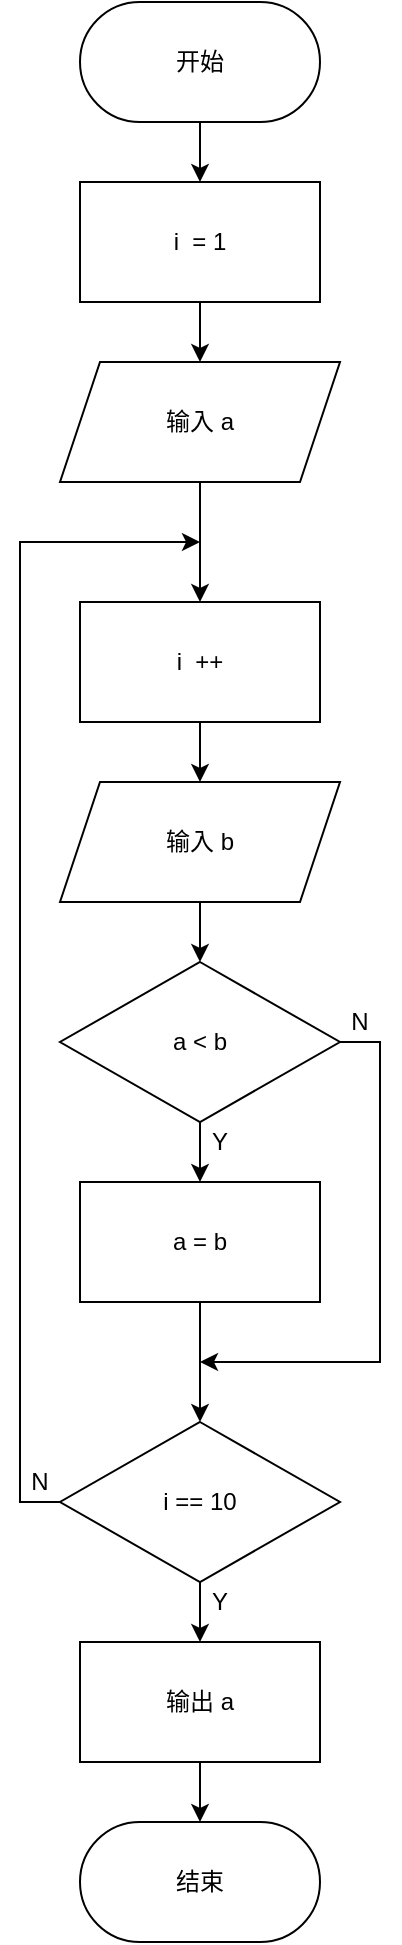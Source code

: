 <mxfile version="13.7.9" type="device"><diagram id="C5RBs43oDa-KdzZeNtuy" name="Page-1"><mxGraphModel dx="1038" dy="499" grid="1" gridSize="10" guides="1" tooltips="1" connect="1" arrows="1" fold="1" page="1" pageScale="1" pageWidth="827" pageHeight="1169" math="0" shadow="0"><root><mxCell id="WIyWlLk6GJQsqaUBKTNV-0"/><mxCell id="WIyWlLk6GJQsqaUBKTNV-1" parent="WIyWlLk6GJQsqaUBKTNV-0"/><mxCell id="evFTdni72pgfMVouDQBv-4" value="" style="edgeStyle=orthogonalEdgeStyle;rounded=0;orthogonalLoop=1;jettySize=auto;html=1;" edge="1" parent="WIyWlLk6GJQsqaUBKTNV-1" source="evFTdni72pgfMVouDQBv-0" target="evFTdni72pgfMVouDQBv-3"><mxGeometry relative="1" as="geometry"/></mxCell><mxCell id="evFTdni72pgfMVouDQBv-0" value="开始" style="rounded=1;whiteSpace=wrap;html=1;arcSize=50;" vertex="1" parent="WIyWlLk6GJQsqaUBKTNV-1"><mxGeometry x="350" y="190" width="120" height="60" as="geometry"/></mxCell><mxCell id="evFTdni72pgfMVouDQBv-6" value="" style="edgeStyle=orthogonalEdgeStyle;rounded=0;orthogonalLoop=1;jettySize=auto;html=1;" edge="1" parent="WIyWlLk6GJQsqaUBKTNV-1" source="evFTdni72pgfMVouDQBv-3" target="evFTdni72pgfMVouDQBv-5"><mxGeometry relative="1" as="geometry"/></mxCell><mxCell id="evFTdni72pgfMVouDQBv-3" value="i&amp;nbsp; = 1" style="rounded=0;whiteSpace=wrap;html=1;" vertex="1" parent="WIyWlLk6GJQsqaUBKTNV-1"><mxGeometry x="350" y="280" width="120" height="60" as="geometry"/></mxCell><mxCell id="evFTdni72pgfMVouDQBv-8" value="" style="edgeStyle=orthogonalEdgeStyle;rounded=0;orthogonalLoop=1;jettySize=auto;html=1;" edge="1" parent="WIyWlLk6GJQsqaUBKTNV-1" source="evFTdni72pgfMVouDQBv-5" target="evFTdni72pgfMVouDQBv-7"><mxGeometry relative="1" as="geometry"/></mxCell><mxCell id="evFTdni72pgfMVouDQBv-5" value="输入 a" style="shape=parallelogram;perimeter=parallelogramPerimeter;whiteSpace=wrap;html=1;fixedSize=1;" vertex="1" parent="WIyWlLk6GJQsqaUBKTNV-1"><mxGeometry x="340" y="370" width="140" height="60" as="geometry"/></mxCell><mxCell id="evFTdni72pgfMVouDQBv-14" value="" style="edgeStyle=orthogonalEdgeStyle;rounded=0;orthogonalLoop=1;jettySize=auto;html=1;" edge="1" parent="WIyWlLk6GJQsqaUBKTNV-1" source="evFTdni72pgfMVouDQBv-7" target="evFTdni72pgfMVouDQBv-9"><mxGeometry relative="1" as="geometry"/></mxCell><mxCell id="evFTdni72pgfMVouDQBv-7" value="i&amp;nbsp; ++" style="rounded=0;whiteSpace=wrap;html=1;" vertex="1" parent="WIyWlLk6GJQsqaUBKTNV-1"><mxGeometry x="350" y="490" width="120" height="60" as="geometry"/></mxCell><mxCell id="evFTdni72pgfMVouDQBv-16" style="edgeStyle=orthogonalEdgeStyle;rounded=0;orthogonalLoop=1;jettySize=auto;html=1;exitX=0.5;exitY=1;exitDx=0;exitDy=0;entryX=0.5;entryY=0;entryDx=0;entryDy=0;" edge="1" parent="WIyWlLk6GJQsqaUBKTNV-1" source="evFTdni72pgfMVouDQBv-9" target="evFTdni72pgfMVouDQBv-11"><mxGeometry relative="1" as="geometry"/></mxCell><mxCell id="evFTdni72pgfMVouDQBv-9" value="输入 b" style="shape=parallelogram;perimeter=parallelogramPerimeter;whiteSpace=wrap;html=1;fixedSize=1;" vertex="1" parent="WIyWlLk6GJQsqaUBKTNV-1"><mxGeometry x="340" y="580" width="140" height="60" as="geometry"/></mxCell><mxCell id="evFTdni72pgfMVouDQBv-18" style="edgeStyle=orthogonalEdgeStyle;rounded=0;orthogonalLoop=1;jettySize=auto;html=1;exitX=0.5;exitY=1;exitDx=0;exitDy=0;" edge="1" parent="WIyWlLk6GJQsqaUBKTNV-1" source="evFTdni72pgfMVouDQBv-10" target="evFTdni72pgfMVouDQBv-17"><mxGeometry relative="1" as="geometry"/></mxCell><mxCell id="evFTdni72pgfMVouDQBv-10" value="a = b" style="rounded=0;whiteSpace=wrap;html=1;" vertex="1" parent="WIyWlLk6GJQsqaUBKTNV-1"><mxGeometry x="350" y="780" width="120" height="60" as="geometry"/></mxCell><mxCell id="evFTdni72pgfMVouDQBv-12" style="edgeStyle=orthogonalEdgeStyle;rounded=0;orthogonalLoop=1;jettySize=auto;html=1;exitX=0.5;exitY=1;exitDx=0;exitDy=0;entryX=0.5;entryY=0;entryDx=0;entryDy=0;" edge="1" parent="WIyWlLk6GJQsqaUBKTNV-1" source="evFTdni72pgfMVouDQBv-11" target="evFTdni72pgfMVouDQBv-10"><mxGeometry relative="1" as="geometry"/></mxCell><mxCell id="evFTdni72pgfMVouDQBv-19" style="edgeStyle=orthogonalEdgeStyle;rounded=0;orthogonalLoop=1;jettySize=auto;html=1;exitX=1;exitY=0.5;exitDx=0;exitDy=0;" edge="1" parent="WIyWlLk6GJQsqaUBKTNV-1" source="evFTdni72pgfMVouDQBv-11"><mxGeometry relative="1" as="geometry"><mxPoint x="410" y="870" as="targetPoint"/><Array as="points"><mxPoint x="500" y="710"/><mxPoint x="500" y="870"/></Array></mxGeometry></mxCell><mxCell id="evFTdni72pgfMVouDQBv-11" value="a &amp;lt; b" style="rhombus;whiteSpace=wrap;html=1;" vertex="1" parent="WIyWlLk6GJQsqaUBKTNV-1"><mxGeometry x="340" y="670" width="140" height="80" as="geometry"/></mxCell><mxCell id="evFTdni72pgfMVouDQBv-13" value="Y" style="text;html=1;strokeColor=none;fillColor=none;align=center;verticalAlign=middle;whiteSpace=wrap;rounded=0;" vertex="1" parent="WIyWlLk6GJQsqaUBKTNV-1"><mxGeometry x="400" y="750" width="40" height="20" as="geometry"/></mxCell><mxCell id="evFTdni72pgfMVouDQBv-23" style="edgeStyle=orthogonalEdgeStyle;rounded=0;orthogonalLoop=1;jettySize=auto;html=1;exitX=0;exitY=0.5;exitDx=0;exitDy=0;" edge="1" parent="WIyWlLk6GJQsqaUBKTNV-1" source="evFTdni72pgfMVouDQBv-17"><mxGeometry relative="1" as="geometry"><mxPoint x="410" y="460" as="targetPoint"/><mxPoint x="320" y="920" as="sourcePoint"/><Array as="points"><mxPoint x="320" y="940"/><mxPoint x="320" y="460"/></Array></mxGeometry></mxCell><mxCell id="evFTdni72pgfMVouDQBv-29" style="edgeStyle=orthogonalEdgeStyle;rounded=0;orthogonalLoop=1;jettySize=auto;html=1;exitX=0.5;exitY=1;exitDx=0;exitDy=0;entryX=0.5;entryY=0;entryDx=0;entryDy=0;" edge="1" parent="WIyWlLk6GJQsqaUBKTNV-1" source="evFTdni72pgfMVouDQBv-17" target="evFTdni72pgfMVouDQBv-27"><mxGeometry relative="1" as="geometry"/></mxCell><mxCell id="evFTdni72pgfMVouDQBv-17" value="i == 10" style="rhombus;whiteSpace=wrap;html=1;" vertex="1" parent="WIyWlLk6GJQsqaUBKTNV-1"><mxGeometry x="340" y="900" width="140" height="80" as="geometry"/></mxCell><mxCell id="evFTdni72pgfMVouDQBv-21" value="N" style="text;html=1;strokeColor=none;fillColor=none;align=center;verticalAlign=middle;whiteSpace=wrap;rounded=0;" vertex="1" parent="WIyWlLk6GJQsqaUBKTNV-1"><mxGeometry x="470" y="690" width="40" height="20" as="geometry"/></mxCell><mxCell id="evFTdni72pgfMVouDQBv-26" value="N" style="text;html=1;strokeColor=none;fillColor=none;align=center;verticalAlign=middle;whiteSpace=wrap;rounded=0;" vertex="1" parent="WIyWlLk6GJQsqaUBKTNV-1"><mxGeometry x="310" y="920" width="40" height="20" as="geometry"/></mxCell><mxCell id="evFTdni72pgfMVouDQBv-30" style="edgeStyle=orthogonalEdgeStyle;rounded=0;orthogonalLoop=1;jettySize=auto;html=1;exitX=0.5;exitY=1;exitDx=0;exitDy=0;entryX=0.5;entryY=0;entryDx=0;entryDy=0;" edge="1" parent="WIyWlLk6GJQsqaUBKTNV-1" source="evFTdni72pgfMVouDQBv-27" target="evFTdni72pgfMVouDQBv-28"><mxGeometry relative="1" as="geometry"/></mxCell><mxCell id="evFTdni72pgfMVouDQBv-27" value="输出 a" style="rounded=0;whiteSpace=wrap;html=1;" vertex="1" parent="WIyWlLk6GJQsqaUBKTNV-1"><mxGeometry x="350" y="1010" width="120" height="60" as="geometry"/></mxCell><mxCell id="evFTdni72pgfMVouDQBv-28" value="结束" style="rounded=1;whiteSpace=wrap;html=1;arcSize=50;" vertex="1" parent="WIyWlLk6GJQsqaUBKTNV-1"><mxGeometry x="350" y="1100" width="120" height="60" as="geometry"/></mxCell><mxCell id="evFTdni72pgfMVouDQBv-31" value="Y" style="text;html=1;strokeColor=none;fillColor=none;align=center;verticalAlign=middle;whiteSpace=wrap;rounded=0;" vertex="1" parent="WIyWlLk6GJQsqaUBKTNV-1"><mxGeometry x="400" y="980" width="40" height="20" as="geometry"/></mxCell></root></mxGraphModel></diagram></mxfile>